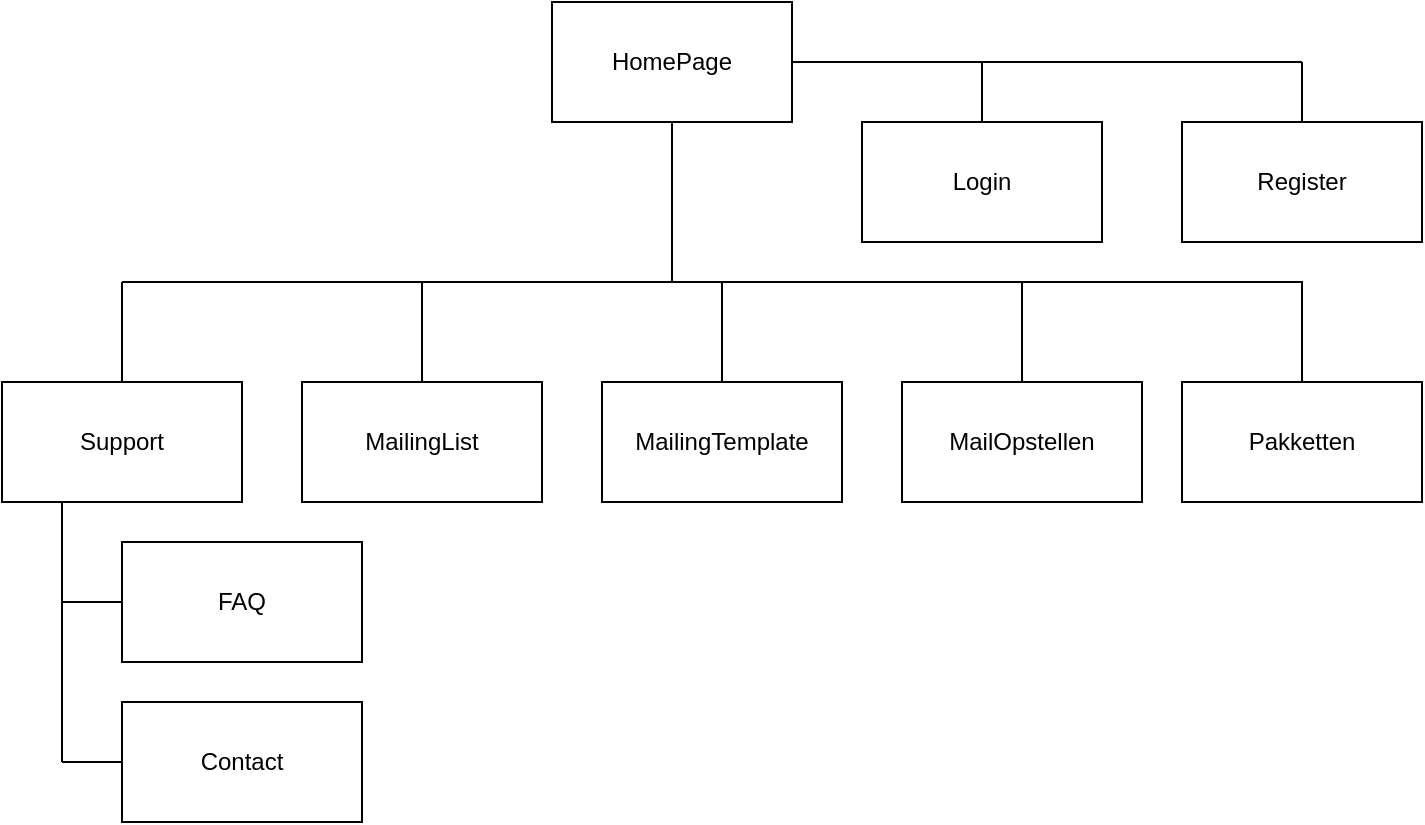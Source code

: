 <mxfile version="10.7.3" type="device"><diagram id="_9v2oshdXeWUhjBWFlfc" name="Page-1"><mxGraphModel dx="1394" dy="757" grid="1" gridSize="10" guides="1" tooltips="1" connect="1" arrows="1" fold="1" page="1" pageScale="1" pageWidth="850" pageHeight="1100" math="0" shadow="0"><root><mxCell id="0"/><mxCell id="1" parent="0"/><mxCell id="ANfI27nnChrSPlkCWCLO-1" value="&lt;div&gt;HomePage&lt;/div&gt;" style="rounded=0;whiteSpace=wrap;html=1;" parent="1" vertex="1"><mxGeometry x="365" y="40" width="120" height="60" as="geometry"/></mxCell><mxCell id="ANfI27nnChrSPlkCWCLO-2" value="Login" style="rounded=0;whiteSpace=wrap;html=1;" parent="1" vertex="1"><mxGeometry x="520" y="100" width="120" height="60" as="geometry"/></mxCell><mxCell id="ANfI27nnChrSPlkCWCLO-3" value="Register" style="rounded=0;whiteSpace=wrap;html=1;" parent="1" vertex="1"><mxGeometry x="680" y="100" width="120" height="60" as="geometry"/></mxCell><mxCell id="ANfI27nnChrSPlkCWCLO-4" value="" style="endArrow=none;html=1;entryX=1;entryY=0.5;entryDx=0;entryDy=0;" parent="1" target="ANfI27nnChrSPlkCWCLO-1" edge="1"><mxGeometry width="50" height="50" relative="1" as="geometry"><mxPoint x="740" y="70" as="sourcePoint"/><mxPoint x="420" y="200" as="targetPoint"/></mxGeometry></mxCell><mxCell id="ANfI27nnChrSPlkCWCLO-5" value="" style="endArrow=none;html=1;entryX=0.5;entryY=0;entryDx=0;entryDy=0;" parent="1" edge="1"><mxGeometry width="50" height="50" relative="1" as="geometry"><mxPoint x="580" y="70" as="sourcePoint"/><mxPoint x="580" y="100" as="targetPoint"/></mxGeometry></mxCell><mxCell id="ANfI27nnChrSPlkCWCLO-6" value="" style="endArrow=none;html=1;entryX=0.5;entryY=0;entryDx=0;entryDy=0;" parent="1" edge="1"><mxGeometry width="50" height="50" relative="1" as="geometry"><mxPoint x="740" y="70" as="sourcePoint"/><mxPoint x="740" y="100" as="targetPoint"/></mxGeometry></mxCell><mxCell id="ANfI27nnChrSPlkCWCLO-9" value="&lt;div&gt;Support&lt;/div&gt;" style="rounded=0;whiteSpace=wrap;html=1;" parent="1" vertex="1"><mxGeometry x="90" y="230" width="120" height="60" as="geometry"/></mxCell><mxCell id="ANfI27nnChrSPlkCWCLO-10" value="&lt;div&gt;FAQ&lt;/div&gt;" style="rounded=0;whiteSpace=wrap;html=1;" parent="1" vertex="1"><mxGeometry x="150" y="310" width="120" height="60" as="geometry"/></mxCell><mxCell id="ANfI27nnChrSPlkCWCLO-11" value="&lt;div&gt;Contact&lt;/div&gt;" style="rounded=0;whiteSpace=wrap;html=1;" parent="1" vertex="1"><mxGeometry x="150" y="390" width="120" height="60" as="geometry"/></mxCell><mxCell id="ANfI27nnChrSPlkCWCLO-12" value="" style="endArrow=none;html=1;entryX=0.25;entryY=1;entryDx=0;entryDy=0;" parent="1" target="ANfI27nnChrSPlkCWCLO-9" edge="1"><mxGeometry width="50" height="50" relative="1" as="geometry"><mxPoint x="120" y="420" as="sourcePoint"/><mxPoint x="70" y="365" as="targetPoint"/></mxGeometry></mxCell><mxCell id="ANfI27nnChrSPlkCWCLO-13" value="" style="endArrow=none;html=1;entryX=0;entryY=0.5;entryDx=0;entryDy=0;" parent="1" target="ANfI27nnChrSPlkCWCLO-10" edge="1"><mxGeometry width="50" height="50" relative="1" as="geometry"><mxPoint x="120" y="340" as="sourcePoint"/><mxPoint x="160" y="315" as="targetPoint"/></mxGeometry></mxCell><mxCell id="ANfI27nnChrSPlkCWCLO-14" value="" style="endArrow=none;html=1;entryX=0;entryY=0.5;entryDx=0;entryDy=0;" parent="1" target="ANfI27nnChrSPlkCWCLO-11" edge="1"><mxGeometry width="50" height="50" relative="1" as="geometry"><mxPoint x="120" y="420" as="sourcePoint"/><mxPoint x="160" y="350" as="targetPoint"/></mxGeometry></mxCell><mxCell id="ANfI27nnChrSPlkCWCLO-15" value="&lt;div&gt;MailingList&lt;/div&gt;" style="rounded=0;whiteSpace=wrap;html=1;" parent="1" vertex="1"><mxGeometry x="240" y="230" width="120" height="60" as="geometry"/></mxCell><mxCell id="ANfI27nnChrSPlkCWCLO-16" value="" style="endArrow=none;html=1;entryX=0.5;entryY=1;entryDx=0;entryDy=0;" parent="1" target="ANfI27nnChrSPlkCWCLO-1" edge="1"><mxGeometry width="50" height="50" relative="1" as="geometry"><mxPoint x="425" y="180" as="sourcePoint"/><mxPoint x="450" y="125" as="targetPoint"/></mxGeometry></mxCell><mxCell id="ANfI27nnChrSPlkCWCLO-17" value="&lt;div&gt;MailingTemplate&lt;/div&gt;" style="rounded=0;whiteSpace=wrap;html=1;" parent="1" vertex="1"><mxGeometry x="390" y="230" width="120" height="60" as="geometry"/></mxCell><mxCell id="ANfI27nnChrSPlkCWCLO-18" value="" style="endArrow=none;html=1;" parent="1" edge="1"><mxGeometry width="50" height="50" relative="1" as="geometry"><mxPoint x="150" y="180" as="sourcePoint"/><mxPoint x="600" y="180" as="targetPoint"/></mxGeometry></mxCell><mxCell id="ANfI27nnChrSPlkCWCLO-19" value="" style="endArrow=none;html=1;entryX=0.5;entryY=0;entryDx=0;entryDy=0;" parent="1" target="ANfI27nnChrSPlkCWCLO-9" edge="1"><mxGeometry width="50" height="50" relative="1" as="geometry"><mxPoint x="150" y="180" as="sourcePoint"/><mxPoint x="140" y="470" as="targetPoint"/></mxGeometry></mxCell><mxCell id="ANfI27nnChrSPlkCWCLO-20" value="" style="endArrow=none;html=1;exitX=0.5;exitY=0;exitDx=0;exitDy=0;" parent="1" source="ANfI27nnChrSPlkCWCLO-15" edge="1"><mxGeometry width="50" height="50" relative="1" as="geometry"><mxPoint x="315" y="230" as="sourcePoint"/><mxPoint x="300" y="180" as="targetPoint"/></mxGeometry></mxCell><mxCell id="ANfI27nnChrSPlkCWCLO-21" value="" style="endArrow=none;html=1;entryX=0.5;entryY=0;entryDx=0;entryDy=0;" parent="1" target="ANfI27nnChrSPlkCWCLO-17" edge="1"><mxGeometry width="50" height="50" relative="1" as="geometry"><mxPoint x="450" y="180" as="sourcePoint"/><mxPoint x="520" y="350" as="targetPoint"/></mxGeometry></mxCell><mxCell id="ANfI27nnChrSPlkCWCLO-25" value="&lt;div&gt;MailOpstellen&lt;/div&gt;" style="rounded=0;whiteSpace=wrap;html=1;" parent="1" vertex="1"><mxGeometry x="540" y="230" width="120" height="60" as="geometry"/></mxCell><mxCell id="ANfI27nnChrSPlkCWCLO-26" value="" style="endArrow=none;html=1;" parent="1" source="ANfI27nnChrSPlkCWCLO-25" edge="1"><mxGeometry width="50" height="50" relative="1" as="geometry"><mxPoint x="550" y="230" as="sourcePoint"/><mxPoint x="600" y="180" as="targetPoint"/></mxGeometry></mxCell><mxCell id="JAaaJLvO89SPHyLjPOk1-1" value="" style="endArrow=none;html=1;rounded=0;" edge="1" parent="1" target="JAaaJLvO89SPHyLjPOk1-2"><mxGeometry width="50" height="50" relative="1" as="geometry"><mxPoint x="600" y="180" as="sourcePoint"/><mxPoint x="720" y="180" as="targetPoint"/><Array as="points"><mxPoint x="740" y="180"/></Array></mxGeometry></mxCell><mxCell id="JAaaJLvO89SPHyLjPOk1-2" value="Pakketten" style="rounded=0;whiteSpace=wrap;html=1;" vertex="1" parent="1"><mxGeometry x="680" y="230" width="120" height="60" as="geometry"/></mxCell></root></mxGraphModel></diagram></mxfile>